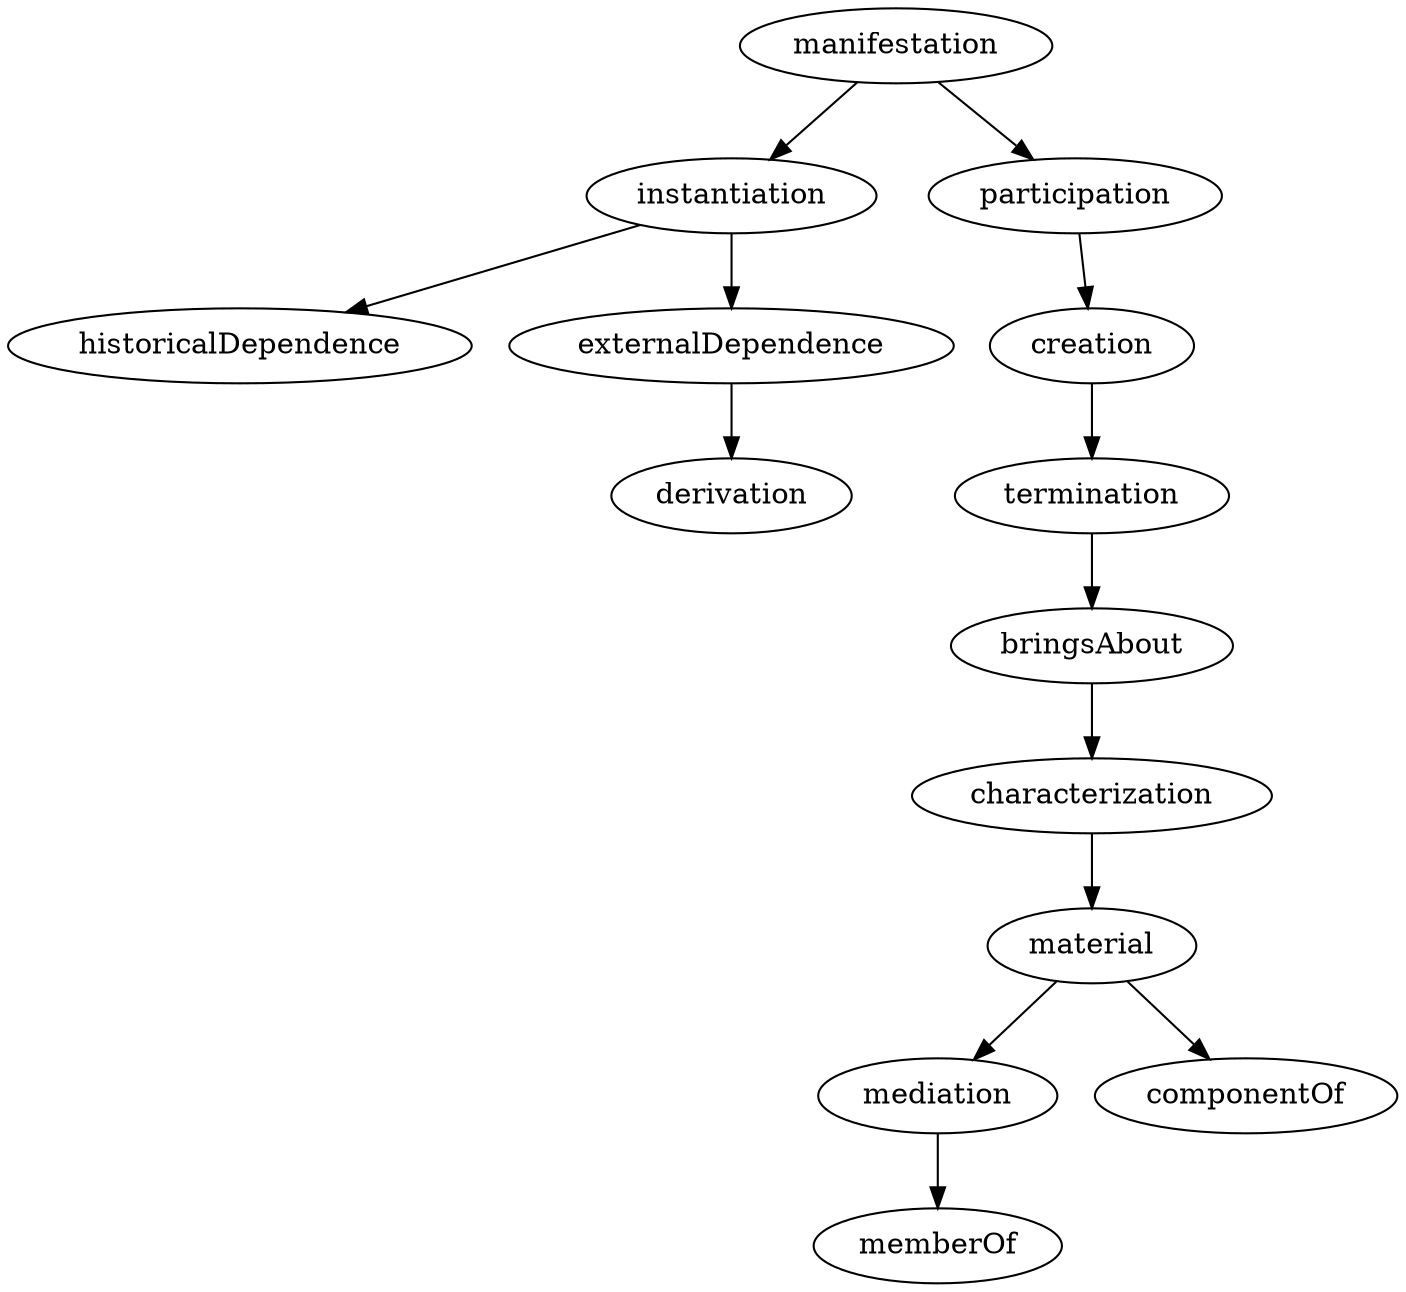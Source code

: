 strict digraph {
manifestation;
instantiation;
participation;
historicalDependence;
externalDependence;
creation;
termination;
bringsAbout;
characterization;
material;
derivation;
mediation;
componentOf;
memberOf;
manifestation -> instantiation;
manifestation -> participation;
instantiation -> historicalDependence;
instantiation -> externalDependence;
participation -> creation;
externalDependence -> derivation;
creation -> termination;
termination -> bringsAbout;
bringsAbout -> characterization;
characterization -> material;
material -> mediation;
material -> componentOf;
mediation -> memberOf;
}

